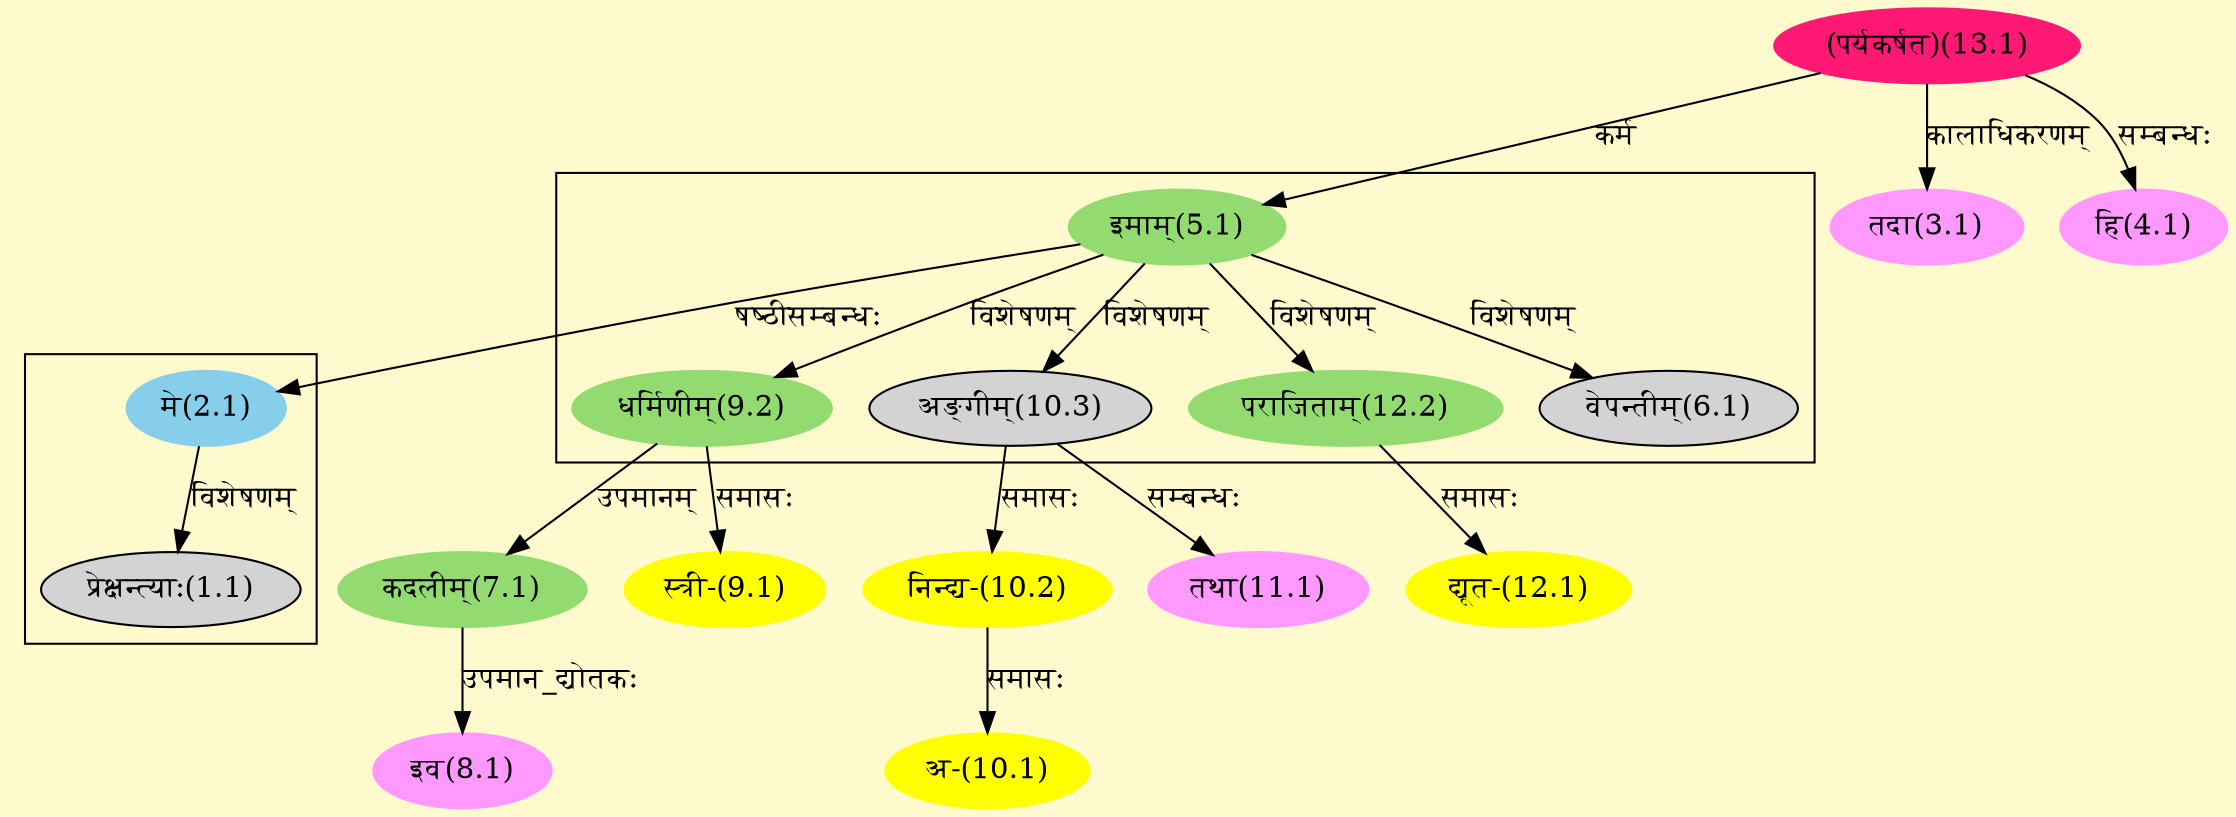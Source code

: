 digraph G{
rankdir=BT;
 compound=true;
 bgcolor="lemonchiffon1";

subgraph cluster_1{
Node1_1 [style=filled, color="" label = "प्रेक्षन्त्याः(1.1)"]
Node2_1 [style=filled, color="#87CEEB" label = "मे(2.1)"]

}

subgraph cluster_2{
Node6_1 [style=filled, color="" label = "वेपन्तीम्(6.1)"]
Node5_1 [style=filled, color="#93DB70" label = "इमाम्(5.1)"]
Node9_2 [style=filled, color="#93DB70" label = "धर्मिणीम्(9.2)"]
Node10_3 [style=filled, color="" label = "अङ्गीम्(10.3)"]
Node12_2 [style=filled, color="#93DB70" label = "पराजिताम्(12.2)"]

}
Node2_1 [style=filled, color="#87CEEB" label = "मे(2.1)"]
Node5_1 [style=filled, color="#93DB70" label = "इमाम्(5.1)"]
Node3_1 [style=filled, color="#FF99FF" label = "तदा(3.1)"]
Node13_1 [style=filled, color="#FF1975" label = "(पर्यकर्षत)(13.1)"]
Node4_1 [style=filled, color="#FF99FF" label = "हि(4.1)"]
Node7_1 [style=filled, color="#93DB70" label = "कदलीम्(7.1)"]
Node9_2 [style=filled, color="#93DB70" label = "धर्मिणीम्(9.2)"]
Node8_1 [style=filled, color="#FF99FF" label = "इव(8.1)"]
Node9_1 [style=filled, color="#FFFF00" label = "स्त्री-(9.1)"]
Node10_1 [style=filled, color="#FFFF00" label = "अ-(10.1)"]
Node10_2 [style=filled, color="#FFFF00" label = "निन्द्य-(10.2)"]
Node10_3 [style=filled, color="" label = "अङ्गीम्(10.3)"]
Node11_1 [style=filled, color="#FF99FF" label = "तथा(11.1)"]
Node12_1 [style=filled, color="#FFFF00" label = "द्यूत-(12.1)"]
Node12_2 [style=filled, color="#93DB70" label = "पराजिताम्(12.2)"]
/* Start of Relations section */

Node1_1 -> Node2_1 [  label="विशेषणम्"  dir="back" ]
Node2_1 -> Node5_1 [  label="षष्ठीसम्बन्धः"  dir="back" ]
Node3_1 -> Node13_1 [  label="कालाधिकरणम्"  dir="back" ]
Node4_1 -> Node13_1 [  label="सम्बन्धः"  dir="back" ]
Node5_1 -> Node13_1 [  label="कर्म"  dir="back" ]
Node6_1 -> Node5_1 [  label="विशेषणम्"  dir="back" ]
Node7_1 -> Node9_2 [  label="उपमानम्"  dir="back" ]
Node8_1 -> Node7_1 [  label="उपमान_द्योतकः"  dir="back" ]
Node9_1 -> Node9_2 [  label="समासः"  dir="back" ]
Node9_2 -> Node5_1 [  label="विशेषणम्"  dir="back" ]
Node10_1 -> Node10_2 [  label="समासः"  dir="back" ]
Node10_2 -> Node10_3 [  label="समासः"  dir="back" ]
Node10_3 -> Node5_1 [  label="विशेषणम्"  dir="back" ]
Node11_1 -> Node10_3 [  label="सम्बन्धः"  dir="back" ]
Node12_1 -> Node12_2 [  label="समासः"  dir="back" ]
Node12_2 -> Node5_1 [  label="विशेषणम्"  dir="back" ]
}
